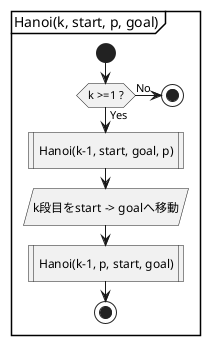 @startuml
partition "Hanoi(k, start, p, goal)"  {
  start
  if (k >=1 ?) then (Yes)
    :Hanoi(k-1, start, goal, p)|
    :k段目をstart -> goalへ移動/
    :Hanoi(k-1, p, start, goal)|
  else (No)
   stop
  endif
   stop
   }
@enduml

